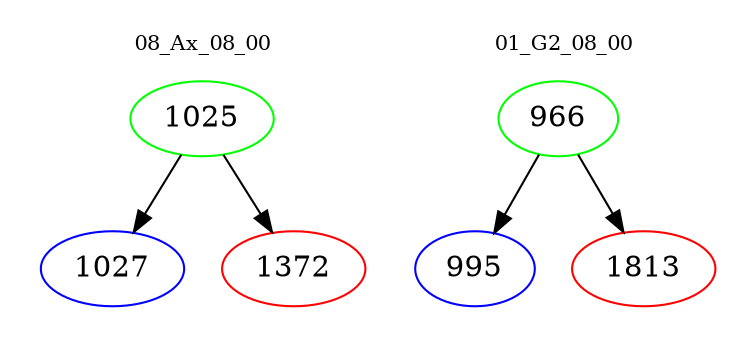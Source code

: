 digraph{
subgraph cluster_0 {
color = white
label = "08_Ax_08_00";
fontsize=10;
T0_1025 [label="1025", color="green"]
T0_1025 -> T0_1027 [color="black"]
T0_1027 [label="1027", color="blue"]
T0_1025 -> T0_1372 [color="black"]
T0_1372 [label="1372", color="red"]
}
subgraph cluster_1 {
color = white
label = "01_G2_08_00";
fontsize=10;
T1_966 [label="966", color="green"]
T1_966 -> T1_995 [color="black"]
T1_995 [label="995", color="blue"]
T1_966 -> T1_1813 [color="black"]
T1_1813 [label="1813", color="red"]
}
}
